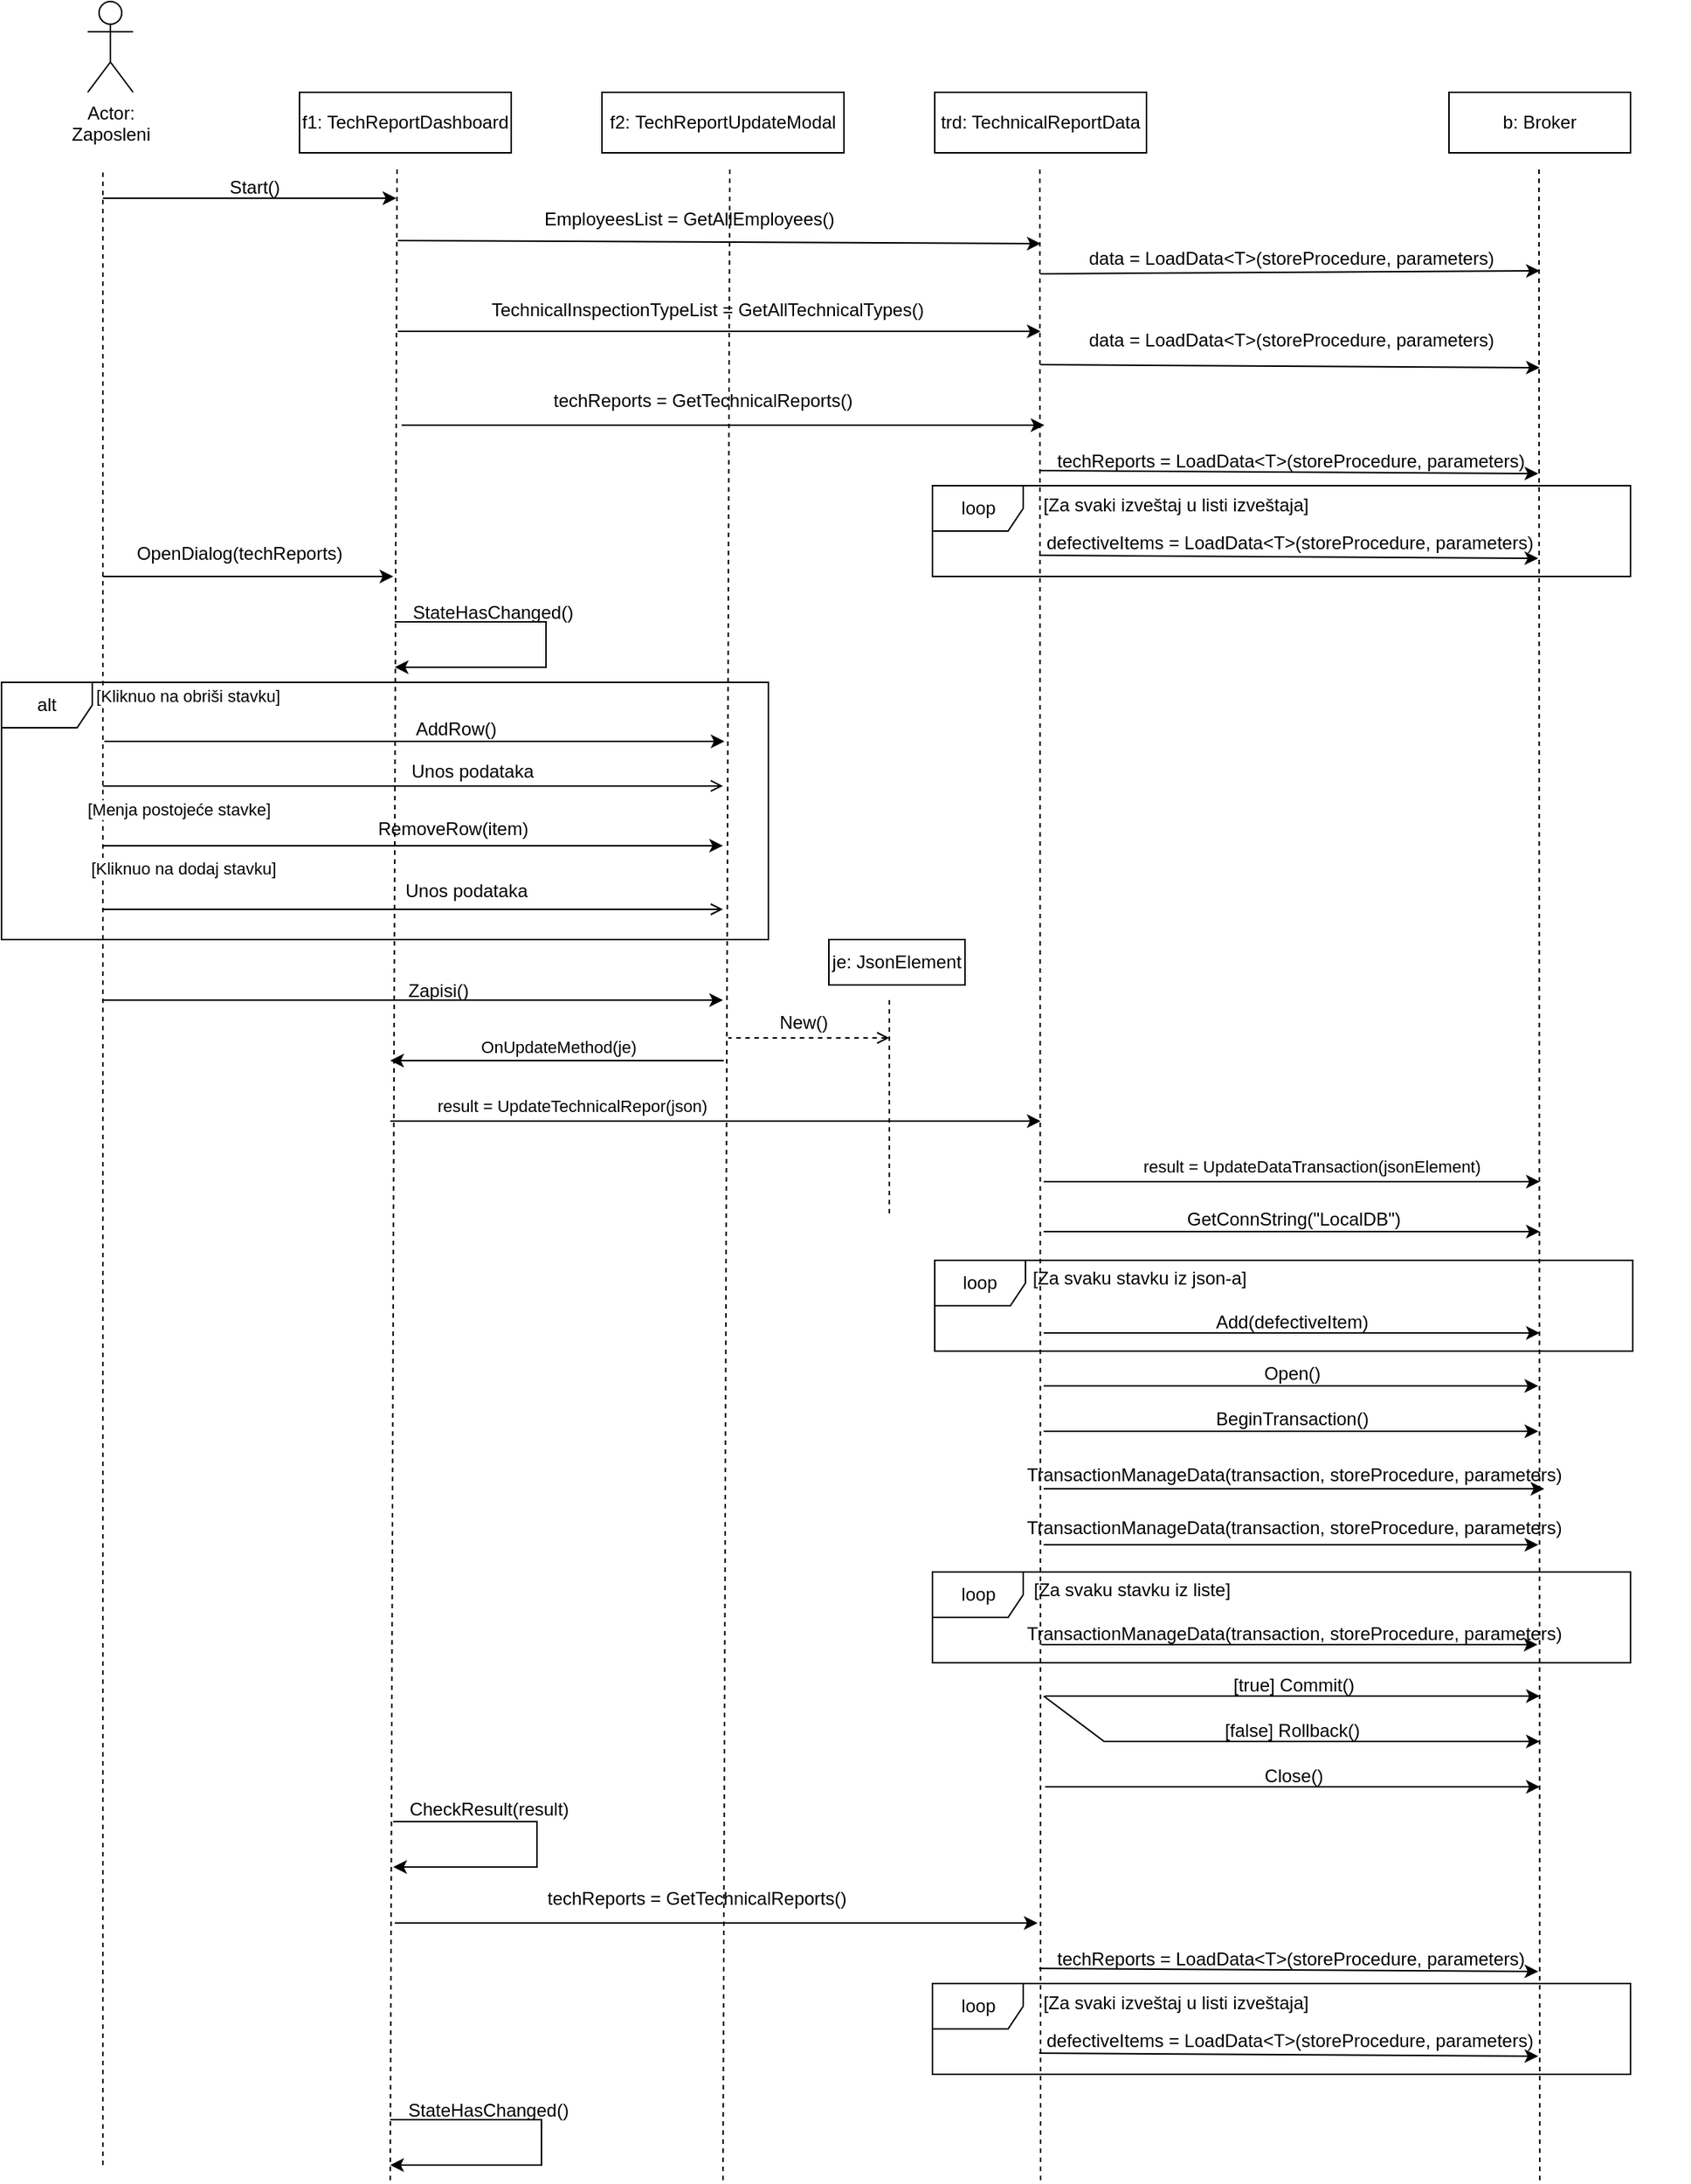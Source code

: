 <mxfile version="24.1.0" type="device">
  <diagram name="Page-1" id="amhHHgLnpISnhOW2O3Xh">
    <mxGraphModel dx="2250" dy="707" grid="1" gridSize="10" guides="1" tooltips="1" connect="1" arrows="1" fold="1" page="1" pageScale="1" pageWidth="850" pageHeight="1100" math="0" shadow="0">
      <root>
        <mxCell id="0" />
        <mxCell id="1" parent="0" />
        <mxCell id="1scbNrq97T2HsttYwg7P-1" value="Actor:&lt;br&gt;Zaposleni" style="shape=umlActor;verticalLabelPosition=bottom;verticalAlign=top;html=1;outlineConnect=0;" vertex="1" parent="1">
          <mxGeometry x="10" y="10" width="30" height="60" as="geometry" />
        </mxCell>
        <mxCell id="1scbNrq97T2HsttYwg7P-2" value="f1: TechReportDashboard" style="rounded=0;whiteSpace=wrap;html=1;" vertex="1" parent="1">
          <mxGeometry x="150" y="70" width="140" height="40" as="geometry" />
        </mxCell>
        <mxCell id="1scbNrq97T2HsttYwg7P-3" value="trd: TechnicalReportData" style="rounded=0;whiteSpace=wrap;html=1;" vertex="1" parent="1">
          <mxGeometry x="570" y="70" width="140" height="40" as="geometry" />
        </mxCell>
        <mxCell id="1scbNrq97T2HsttYwg7P-4" value="b: Broker" style="rounded=0;whiteSpace=wrap;html=1;" vertex="1" parent="1">
          <mxGeometry x="910" y="70" width="120" height="40" as="geometry" />
        </mxCell>
        <mxCell id="1scbNrq97T2HsttYwg7P-5" value="" style="endArrow=none;dashed=1;html=1;rounded=0;" edge="1" parent="1">
          <mxGeometry width="50" height="50" relative="1" as="geometry">
            <mxPoint x="20" y="1440" as="sourcePoint" />
            <mxPoint x="20" y="120" as="targetPoint" />
          </mxGeometry>
        </mxCell>
        <mxCell id="1scbNrq97T2HsttYwg7P-6" value="" style="endArrow=none;dashed=1;html=1;rounded=0;" edge="1" parent="1">
          <mxGeometry width="50" height="50" relative="1" as="geometry">
            <mxPoint x="210" y="1450" as="sourcePoint" />
            <mxPoint x="214.5" y="120" as="targetPoint" />
          </mxGeometry>
        </mxCell>
        <mxCell id="1scbNrq97T2HsttYwg7P-7" value="" style="endArrow=none;dashed=1;html=1;rounded=0;" edge="1" parent="1">
          <mxGeometry width="50" height="50" relative="1" as="geometry">
            <mxPoint x="640" y="1450" as="sourcePoint" />
            <mxPoint x="639.5" y="120" as="targetPoint" />
          </mxGeometry>
        </mxCell>
        <mxCell id="1scbNrq97T2HsttYwg7P-8" value="" style="endArrow=none;dashed=1;html=1;rounded=0;" edge="1" parent="1">
          <mxGeometry width="50" height="50" relative="1" as="geometry">
            <mxPoint x="970" y="1450" as="sourcePoint" />
            <mxPoint x="969.5" y="120" as="targetPoint" />
          </mxGeometry>
        </mxCell>
        <mxCell id="1scbNrq97T2HsttYwg7P-9" value="EmployeesList = GetAllEmployees()" style="text;whiteSpace=wrap;" vertex="1" parent="1">
          <mxGeometry x="310" y="140" width="205" height="40" as="geometry" />
        </mxCell>
        <mxCell id="1scbNrq97T2HsttYwg7P-10" value="" style="endArrow=classic;html=1;rounded=0;" edge="1" parent="1">
          <mxGeometry width="50" height="50" relative="1" as="geometry">
            <mxPoint x="215" y="168" as="sourcePoint" />
            <mxPoint x="640" y="170" as="targetPoint" />
          </mxGeometry>
        </mxCell>
        <mxCell id="1scbNrq97T2HsttYwg7P-11" value="" style="endArrow=classic;html=1;rounded=0;" edge="1" parent="1">
          <mxGeometry width="50" height="50" relative="1" as="geometry">
            <mxPoint x="640" y="190" as="sourcePoint" />
            <mxPoint x="970" y="188" as="targetPoint" />
          </mxGeometry>
        </mxCell>
        <mxCell id="1scbNrq97T2HsttYwg7P-12" value="data = LoadData&lt;T&gt;(storeProcedure, parameters)" style="text;whiteSpace=wrap;" vertex="1" parent="1">
          <mxGeometry x="670" y="166" width="297" height="40" as="geometry" />
        </mxCell>
        <mxCell id="1scbNrq97T2HsttYwg7P-13" value="TechnicalInspectionTypeList = GetAllTechnicalTypes()" style="text;whiteSpace=wrap;" vertex="1" parent="1">
          <mxGeometry x="275" y="200" width="300" height="40" as="geometry" />
        </mxCell>
        <mxCell id="1scbNrq97T2HsttYwg7P-14" value="" style="endArrow=classic;html=1;rounded=0;" edge="1" parent="1">
          <mxGeometry width="50" height="50" relative="1" as="geometry">
            <mxPoint x="215" y="228" as="sourcePoint" />
            <mxPoint x="640" y="228" as="targetPoint" />
          </mxGeometry>
        </mxCell>
        <mxCell id="1scbNrq97T2HsttYwg7P-15" value="" style="endArrow=classic;html=1;rounded=0;" edge="1" parent="1">
          <mxGeometry width="50" height="50" relative="1" as="geometry">
            <mxPoint x="640" y="250" as="sourcePoint" />
            <mxPoint x="970" y="252" as="targetPoint" />
          </mxGeometry>
        </mxCell>
        <mxCell id="1scbNrq97T2HsttYwg7P-17" value="" style="endArrow=classic;html=1;rounded=0;" edge="1" parent="1">
          <mxGeometry width="50" height="50" relative="1" as="geometry">
            <mxPoint x="20" y="140" as="sourcePoint" />
            <mxPoint x="214" y="140" as="targetPoint" />
          </mxGeometry>
        </mxCell>
        <mxCell id="1scbNrq97T2HsttYwg7P-18" value="Start()" style="text;html=1;align=center;verticalAlign=middle;resizable=0;points=[];autosize=1;strokeColor=none;fillColor=none;" vertex="1" parent="1">
          <mxGeometry x="90" y="118" width="60" height="30" as="geometry" />
        </mxCell>
        <mxCell id="1scbNrq97T2HsttYwg7P-21" value="f2:&amp;nbsp;TechReportUpdateModal" style="rounded=0;whiteSpace=wrap;html=1;" vertex="1" parent="1">
          <mxGeometry x="350" y="70" width="160" height="40" as="geometry" />
        </mxCell>
        <mxCell id="1scbNrq97T2HsttYwg7P-22" value="" style="endArrow=none;dashed=1;html=1;rounded=0;" edge="1" parent="1">
          <mxGeometry width="50" height="50" relative="1" as="geometry">
            <mxPoint x="430" y="1450" as="sourcePoint" />
            <mxPoint x="434.5" y="120" as="targetPoint" />
          </mxGeometry>
        </mxCell>
        <mxCell id="1scbNrq97T2HsttYwg7P-45" value="[Kliknuo na dodaj stavku]" style="edgeLabel;html=1;align=center;verticalAlign=middle;resizable=0;points=[];" vertex="1" connectable="0" parent="1scbNrq97T2HsttYwg7P-22">
          <mxGeometry x="-0.027" y="-9" relative="1" as="geometry">
            <mxPoint x="-368" y="-220" as="offset" />
          </mxGeometry>
        </mxCell>
        <mxCell id="1scbNrq97T2HsttYwg7P-23" value="" style="endArrow=classic;html=1;rounded=0;" edge="1" parent="1">
          <mxGeometry width="50" height="50" relative="1" as="geometry">
            <mxPoint x="217.5" y="290" as="sourcePoint" />
            <mxPoint x="642.5" y="290" as="targetPoint" />
          </mxGeometry>
        </mxCell>
        <mxCell id="1scbNrq97T2HsttYwg7P-27" value="techReports = GetTechnicalReports()" style="text;whiteSpace=wrap;" vertex="1" parent="1">
          <mxGeometry x="316" y="260" width="217.5" height="40" as="geometry" />
        </mxCell>
        <mxCell id="1scbNrq97T2HsttYwg7P-29" value="" style="endArrow=classic;html=1;rounded=0;" edge="1" parent="1">
          <mxGeometry width="50" height="50" relative="1" as="geometry">
            <mxPoint x="639" y="320" as="sourcePoint" />
            <mxPoint x="969" y="322" as="targetPoint" />
          </mxGeometry>
        </mxCell>
        <mxCell id="1scbNrq97T2HsttYwg7P-30" value="data = LoadData&lt;T&gt;(storeProcedure, parameters)" style="text;whiteSpace=wrap;" vertex="1" parent="1">
          <mxGeometry x="670" y="220" width="297" height="20" as="geometry" />
        </mxCell>
        <mxCell id="1scbNrq97T2HsttYwg7P-31" value="techReports = LoadData&lt;T&gt;(storeProcedure, parameters)" style="text;whiteSpace=wrap;" vertex="1" parent="1">
          <mxGeometry x="648.5" y="300" width="340" height="40" as="geometry" />
        </mxCell>
        <mxCell id="1scbNrq97T2HsttYwg7P-32" value="" style="endArrow=classic;html=1;rounded=0;" edge="1" parent="1">
          <mxGeometry width="50" height="50" relative="1" as="geometry">
            <mxPoint x="639" y="376" as="sourcePoint" />
            <mxPoint x="969" y="378" as="targetPoint" />
          </mxGeometry>
        </mxCell>
        <mxCell id="1scbNrq97T2HsttYwg7P-33" value="loop" style="shape=umlFrame;whiteSpace=wrap;html=1;pointerEvents=0;" vertex="1" parent="1">
          <mxGeometry x="568.5" y="330" width="461.5" height="60" as="geometry" />
        </mxCell>
        <mxCell id="1scbNrq97T2HsttYwg7P-34" value="[Za svaki izveštaj u listi izveštaja]" style="text;html=1;align=center;verticalAlign=middle;resizable=0;points=[];autosize=1;strokeColor=none;fillColor=none;" vertex="1" parent="1">
          <mxGeometry x="629" y="328" width="200" height="30" as="geometry" />
        </mxCell>
        <mxCell id="1scbNrq97T2HsttYwg7P-36" value="defectiveItems = LoadData&lt;T&gt;(storeProcedure, parameters)" style="text;whiteSpace=wrap;" vertex="1" parent="1">
          <mxGeometry x="642" y="354" width="330" height="40" as="geometry" />
        </mxCell>
        <mxCell id="1scbNrq97T2HsttYwg7P-37" value="OpenDialog(&lt;span style=&quot;text-align: left; text-wrap: wrap;&quot;&gt;techReports&lt;/span&gt;)" style="text;html=1;align=center;verticalAlign=middle;resizable=0;points=[];autosize=1;strokeColor=none;fillColor=none;" vertex="1" parent="1">
          <mxGeometry x="30" y="360" width="160" height="30" as="geometry" />
        </mxCell>
        <mxCell id="1scbNrq97T2HsttYwg7P-38" value="" style="endArrow=classic;html=1;rounded=0;" edge="1" parent="1">
          <mxGeometry width="50" height="50" relative="1" as="geometry">
            <mxPoint x="213" y="420" as="sourcePoint" />
            <mxPoint x="213" y="450" as="targetPoint" />
            <Array as="points">
              <mxPoint x="313" y="420" />
              <mxPoint x="313" y="450" />
              <mxPoint x="263" y="450" />
            </Array>
          </mxGeometry>
        </mxCell>
        <mxCell id="1scbNrq97T2HsttYwg7P-39" value="StateHasChanged()" style="text;whiteSpace=wrap;" vertex="1" parent="1">
          <mxGeometry x="223" y="400" width="130" height="40" as="geometry" />
        </mxCell>
        <mxCell id="1scbNrq97T2HsttYwg7P-40" value="" style="endArrow=classic;html=1;rounded=0;" edge="1" parent="1">
          <mxGeometry width="50" height="50" relative="1" as="geometry">
            <mxPoint x="20" y="390" as="sourcePoint" />
            <mxPoint x="212" y="390" as="targetPoint" />
          </mxGeometry>
        </mxCell>
        <mxCell id="1scbNrq97T2HsttYwg7P-41" value="alt" style="shape=umlFrame;whiteSpace=wrap;html=1;pointerEvents=0;" vertex="1" parent="1">
          <mxGeometry x="-47" y="460" width="507" height="170" as="geometry" />
        </mxCell>
        <mxCell id="1scbNrq97T2HsttYwg7P-46" value="AddRow()" style="text;whiteSpace=wrap;" vertex="1" parent="1">
          <mxGeometry x="225" y="477" width="80" height="40" as="geometry" />
        </mxCell>
        <mxCell id="1scbNrq97T2HsttYwg7P-50" value="Unos podataka" style="text;html=1;align=center;verticalAlign=middle;resizable=0;points=[];autosize=1;strokeColor=none;fillColor=none;" vertex="1" parent="1">
          <mxGeometry x="214" y="504" width="100" height="30" as="geometry" />
        </mxCell>
        <mxCell id="1scbNrq97T2HsttYwg7P-51" value="[Kliknuo na obriši stavku]" style="edgeLabel;html=1;align=center;verticalAlign=middle;resizable=0;points=[];" vertex="1" connectable="0" parent="1">
          <mxGeometry x="76.002" y="469.003" as="geometry" />
        </mxCell>
        <mxCell id="1scbNrq97T2HsttYwg7P-52" value="RemoveRow(item)" style="text;whiteSpace=wrap;" vertex="1" parent="1">
          <mxGeometry x="200" y="543.47" width="100" height="40" as="geometry" />
        </mxCell>
        <mxCell id="1scbNrq97T2HsttYwg7P-54" value="[Menja postojeće stavke]" style="edgeLabel;html=1;align=center;verticalAlign=middle;resizable=0;points=[];" vertex="1" connectable="0" parent="1">
          <mxGeometry x="70.002" y="543.473" as="geometry" />
        </mxCell>
        <mxCell id="1scbNrq97T2HsttYwg7P-56" value="Unos podataka" style="text;html=1;align=center;verticalAlign=middle;resizable=0;points=[];autosize=1;strokeColor=none;fillColor=none;" vertex="1" parent="1">
          <mxGeometry x="210" y="583.47" width="100" height="30" as="geometry" />
        </mxCell>
        <mxCell id="1scbNrq97T2HsttYwg7P-57" value="" style="endArrow=classic;html=1;rounded=0;" edge="1" parent="1">
          <mxGeometry width="50" height="50" relative="1" as="geometry">
            <mxPoint x="21" y="499" as="sourcePoint" />
            <mxPoint x="431" y="499" as="targetPoint" />
          </mxGeometry>
        </mxCell>
        <mxCell id="1scbNrq97T2HsttYwg7P-62" value="" style="endArrow=classic;html=1;rounded=0;" edge="1" parent="1">
          <mxGeometry width="50" height="50" relative="1" as="geometry">
            <mxPoint x="20" y="567.94" as="sourcePoint" />
            <mxPoint x="430" y="567.94" as="targetPoint" />
          </mxGeometry>
        </mxCell>
        <mxCell id="1scbNrq97T2HsttYwg7P-64" value="" style="endArrow=open;html=1;rounded=0;endFill=0;" edge="1" parent="1">
          <mxGeometry width="50" height="50" relative="1" as="geometry">
            <mxPoint x="20" y="528.47" as="sourcePoint" />
            <mxPoint x="430" y="528.47" as="targetPoint" />
          </mxGeometry>
        </mxCell>
        <mxCell id="1scbNrq97T2HsttYwg7P-65" value="" style="endArrow=open;html=1;rounded=0;endFill=0;" edge="1" parent="1">
          <mxGeometry width="50" height="50" relative="1" as="geometry">
            <mxPoint x="20" y="610" as="sourcePoint" />
            <mxPoint x="430" y="610" as="targetPoint" />
          </mxGeometry>
        </mxCell>
        <mxCell id="1scbNrq97T2HsttYwg7P-66" value="Zapisi()" style="text;whiteSpace=wrap;" vertex="1" parent="1">
          <mxGeometry x="220" y="650" width="70" height="40" as="geometry" />
        </mxCell>
        <mxCell id="1scbNrq97T2HsttYwg7P-67" value="" style="endArrow=classic;html=1;rounded=0;" edge="1" parent="1">
          <mxGeometry width="50" height="50" relative="1" as="geometry">
            <mxPoint x="20" y="670" as="sourcePoint" />
            <mxPoint x="430" y="670" as="targetPoint" />
          </mxGeometry>
        </mxCell>
        <mxCell id="1scbNrq97T2HsttYwg7P-68" value="" style="endArrow=classic;html=1;rounded=0;" edge="1" parent="1">
          <mxGeometry width="50" height="50" relative="1" as="geometry">
            <mxPoint x="430.5" y="710" as="sourcePoint" />
            <mxPoint x="210" y="710" as="targetPoint" />
          </mxGeometry>
        </mxCell>
        <mxCell id="1scbNrq97T2HsttYwg7P-69" value="OnUpdateMethod(je)" style="edgeLabel;html=1;align=center;verticalAlign=middle;resizable=0;points=[];" vertex="1" connectable="0" parent="1scbNrq97T2HsttYwg7P-68">
          <mxGeometry x="-0.025" y="6" relative="1" as="geometry">
            <mxPoint x="-2" y="-15" as="offset" />
          </mxGeometry>
        </mxCell>
        <mxCell id="1scbNrq97T2HsttYwg7P-70" value="" style="endArrow=classic;html=1;rounded=0;" edge="1" parent="1">
          <mxGeometry width="50" height="50" relative="1" as="geometry">
            <mxPoint x="210" y="750" as="sourcePoint" />
            <mxPoint x="640" y="750" as="targetPoint" />
          </mxGeometry>
        </mxCell>
        <mxCell id="1scbNrq97T2HsttYwg7P-71" value="result =&amp;nbsp;UpdateTechnicalRepor(json)" style="edgeLabel;html=1;align=center;verticalAlign=middle;resizable=0;points=[];" vertex="1" connectable="0" parent="1scbNrq97T2HsttYwg7P-70">
          <mxGeometry x="-0.025" y="6" relative="1" as="geometry">
            <mxPoint x="-90" y="-4" as="offset" />
          </mxGeometry>
        </mxCell>
        <mxCell id="1scbNrq97T2HsttYwg7P-72" value="je: JsonElement" style="rounded=0;whiteSpace=wrap;html=1;" vertex="1" parent="1">
          <mxGeometry x="500" y="630" width="90" height="30" as="geometry" />
        </mxCell>
        <mxCell id="1scbNrq97T2HsttYwg7P-73" value="" style="endArrow=none;dashed=1;html=1;rounded=0;" edge="1" parent="1">
          <mxGeometry width="50" height="50" relative="1" as="geometry">
            <mxPoint x="540" y="670" as="sourcePoint" />
            <mxPoint x="540" y="812" as="targetPoint" />
          </mxGeometry>
        </mxCell>
        <mxCell id="1scbNrq97T2HsttYwg7P-74" value="" style="endArrow=none;dashed=1;html=1;rounded=0;strokeWidth=1;strokeColor=default;startArrow=open;startFill=0;" edge="1" parent="1">
          <mxGeometry width="50" height="50" relative="1" as="geometry">
            <mxPoint x="540" y="695" as="sourcePoint" />
            <mxPoint x="433.5" y="695" as="targetPoint" />
          </mxGeometry>
        </mxCell>
        <mxCell id="1scbNrq97T2HsttYwg7P-75" value="New()" style="text;html=1;align=center;verticalAlign=middle;resizable=0;points=[];autosize=1;strokeColor=none;fillColor=none;" vertex="1" parent="1">
          <mxGeometry x="452.5" y="670" width="60" height="30" as="geometry" />
        </mxCell>
        <mxCell id="1scbNrq97T2HsttYwg7P-76" value="" style="endArrow=classic;html=1;rounded=0;" edge="1" parent="1">
          <mxGeometry width="50" height="50" relative="1" as="geometry">
            <mxPoint x="642" y="790" as="sourcePoint" />
            <mxPoint x="970" y="790" as="targetPoint" />
          </mxGeometry>
        </mxCell>
        <mxCell id="1scbNrq97T2HsttYwg7P-77" value="result =&amp;nbsp;UpdateDataTransaction(jsonElement)" style="edgeLabel;html=1;align=center;verticalAlign=middle;resizable=0;points=[];" vertex="1" connectable="0" parent="1scbNrq97T2HsttYwg7P-76">
          <mxGeometry x="-0.025" y="6" relative="1" as="geometry">
            <mxPoint x="17" y="-4" as="offset" />
          </mxGeometry>
        </mxCell>
        <mxCell id="1scbNrq97T2HsttYwg7P-78" value="" style="endArrow=classic;html=1;rounded=0;" edge="1" parent="1">
          <mxGeometry width="50" height="50" relative="1" as="geometry">
            <mxPoint x="642" y="823" as="sourcePoint" />
            <mxPoint x="970" y="823" as="targetPoint" />
          </mxGeometry>
        </mxCell>
        <mxCell id="1scbNrq97T2HsttYwg7P-79" value="GetConnString(&quot;LocalDB&quot;)" style="text;html=1;align=center;verticalAlign=middle;resizable=0;points=[];autosize=1;strokeColor=none;fillColor=none;" vertex="1" parent="1">
          <mxGeometry x="727" y="800" width="160" height="30" as="geometry" />
        </mxCell>
        <mxCell id="1scbNrq97T2HsttYwg7P-80" value="" style="endArrow=classic;html=1;rounded=0;" edge="1" parent="1">
          <mxGeometry width="50" height="50" relative="1" as="geometry">
            <mxPoint x="642" y="925" as="sourcePoint" />
            <mxPoint x="969" y="925" as="targetPoint" />
          </mxGeometry>
        </mxCell>
        <mxCell id="1scbNrq97T2HsttYwg7P-81" value="Open()" style="text;html=1;align=center;verticalAlign=middle;resizable=0;points=[];autosize=1;strokeColor=none;fillColor=none;" vertex="1" parent="1">
          <mxGeometry x="776" y="902" width="60" height="30" as="geometry" />
        </mxCell>
        <mxCell id="1scbNrq97T2HsttYwg7P-82" value="" style="endArrow=classic;html=1;rounded=0;" edge="1" parent="1">
          <mxGeometry width="50" height="50" relative="1" as="geometry">
            <mxPoint x="642" y="955" as="sourcePoint" />
            <mxPoint x="969" y="955" as="targetPoint" />
          </mxGeometry>
        </mxCell>
        <mxCell id="1scbNrq97T2HsttYwg7P-83" value="BeginTransaction()" style="text;html=1;align=center;verticalAlign=middle;resizable=0;points=[];autosize=1;strokeColor=none;fillColor=none;" vertex="1" parent="1">
          <mxGeometry x="746" y="932" width="120" height="30" as="geometry" />
        </mxCell>
        <mxCell id="1scbNrq97T2HsttYwg7P-84" value="loop" style="shape=umlFrame;whiteSpace=wrap;html=1;pointerEvents=0;" vertex="1" parent="1">
          <mxGeometry x="570" y="842" width="461.5" height="60" as="geometry" />
        </mxCell>
        <mxCell id="1scbNrq97T2HsttYwg7P-85" value="[Za svaku stavku iz json-a]" style="text;html=1;align=center;verticalAlign=middle;resizable=0;points=[];autosize=1;strokeColor=none;fillColor=none;" vertex="1" parent="1">
          <mxGeometry x="625" y="839" width="160" height="30" as="geometry" />
        </mxCell>
        <mxCell id="1scbNrq97T2HsttYwg7P-86" value="" style="edgeStyle=none;orthogonalLoop=1;jettySize=auto;html=1;rounded=0;" edge="1" parent="1">
          <mxGeometry width="100" relative="1" as="geometry">
            <mxPoint x="642" y="890" as="sourcePoint" />
            <mxPoint x="970" y="890" as="targetPoint" />
            <Array as="points" />
          </mxGeometry>
        </mxCell>
        <mxCell id="1scbNrq97T2HsttYwg7P-87" value="Add(defectiveItem)" style="text;whiteSpace=wrap;" vertex="1" parent="1">
          <mxGeometry x="753.5" y="869" width="130" height="40" as="geometry" />
        </mxCell>
        <mxCell id="1scbNrq97T2HsttYwg7P-88" value="" style="endArrow=classic;html=1;rounded=0;" edge="1" parent="1">
          <mxGeometry width="50" height="50" relative="1" as="geometry">
            <mxPoint x="642" y="993" as="sourcePoint" />
            <mxPoint x="973" y="993" as="targetPoint" />
          </mxGeometry>
        </mxCell>
        <mxCell id="1scbNrq97T2HsttYwg7P-89" value="TransactionManageData(transaction, storeProcedure, parameters)" style="text;whiteSpace=wrap;" vertex="1" parent="1">
          <mxGeometry x="629" y="970" width="440" height="40" as="geometry" />
        </mxCell>
        <mxCell id="1scbNrq97T2HsttYwg7P-91" value="" style="endArrow=classic;html=1;rounded=0;" edge="1" parent="1">
          <mxGeometry width="50" height="50" relative="1" as="geometry">
            <mxPoint x="642" y="1030" as="sourcePoint" />
            <mxPoint x="969" y="1030" as="targetPoint" />
          </mxGeometry>
        </mxCell>
        <mxCell id="1scbNrq97T2HsttYwg7P-94" value="TransactionManageData(transaction, storeProcedure, parameters)" style="text;whiteSpace=wrap;" vertex="1" parent="1">
          <mxGeometry x="629" y="1005" width="440" height="40" as="geometry" />
        </mxCell>
        <mxCell id="1scbNrq97T2HsttYwg7P-99" value="loop" style="shape=umlFrame;whiteSpace=wrap;html=1;pointerEvents=0;" vertex="1" parent="1">
          <mxGeometry x="568.5" y="1048" width="461.5" height="60" as="geometry" />
        </mxCell>
        <mxCell id="1scbNrq97T2HsttYwg7P-100" value="[Za svaku stavku iz liste]" style="text;html=1;align=center;verticalAlign=middle;resizable=0;points=[];autosize=1;strokeColor=none;fillColor=none;" vertex="1" parent="1">
          <mxGeometry x="625" y="1045" width="150" height="30" as="geometry" />
        </mxCell>
        <mxCell id="1scbNrq97T2HsttYwg7P-101" value="" style="edgeStyle=none;orthogonalLoop=1;jettySize=auto;html=1;rounded=0;" edge="1" parent="1">
          <mxGeometry width="100" relative="1" as="geometry">
            <mxPoint x="640.5" y="1096" as="sourcePoint" />
            <mxPoint x="968.5" y="1096" as="targetPoint" />
            <Array as="points" />
          </mxGeometry>
        </mxCell>
        <mxCell id="1scbNrq97T2HsttYwg7P-103" value="TransactionManageData(transaction, storeProcedure, parameters)" style="text;whiteSpace=wrap;" vertex="1" parent="1">
          <mxGeometry x="629" y="1075" width="440" height="40" as="geometry" />
        </mxCell>
        <mxCell id="1scbNrq97T2HsttYwg7P-104" value="" style="endArrow=classic;html=1;rounded=0;" edge="1" parent="1">
          <mxGeometry width="50" height="50" relative="1" as="geometry">
            <mxPoint x="643" y="1130" as="sourcePoint" />
            <mxPoint x="970" y="1130" as="targetPoint" />
          </mxGeometry>
        </mxCell>
        <mxCell id="1scbNrq97T2HsttYwg7P-105" value="" style="endArrow=classic;html=1;rounded=0;" edge="1" parent="1">
          <mxGeometry width="50" height="50" relative="1" as="geometry">
            <mxPoint x="642" y="1130" as="sourcePoint" />
            <mxPoint x="970" y="1160" as="targetPoint" />
            <Array as="points">
              <mxPoint x="682" y="1160" />
            </Array>
          </mxGeometry>
        </mxCell>
        <mxCell id="1scbNrq97T2HsttYwg7P-106" value="[true] Commit()" style="text;html=1;align=center;verticalAlign=middle;resizable=0;points=[];autosize=1;strokeColor=none;fillColor=none;" vertex="1" parent="1">
          <mxGeometry x="757" y="1108" width="100" height="30" as="geometry" />
        </mxCell>
        <mxCell id="1scbNrq97T2HsttYwg7P-107" value="[false] Rollback()" style="text;html=1;align=center;verticalAlign=middle;resizable=0;points=[];autosize=1;strokeColor=none;fillColor=none;" vertex="1" parent="1">
          <mxGeometry x="751" y="1138" width="110" height="30" as="geometry" />
        </mxCell>
        <mxCell id="1scbNrq97T2HsttYwg7P-108" value="" style="endArrow=classic;html=1;rounded=0;" edge="1" parent="1">
          <mxGeometry width="50" height="50" relative="1" as="geometry">
            <mxPoint x="643" y="1190" as="sourcePoint" />
            <mxPoint x="970" y="1190" as="targetPoint" />
          </mxGeometry>
        </mxCell>
        <mxCell id="1scbNrq97T2HsttYwg7P-109" value="Close()" style="text;html=1;align=center;verticalAlign=middle;resizable=0;points=[];autosize=1;strokeColor=none;fillColor=none;" vertex="1" parent="1">
          <mxGeometry x="777" y="1168" width="60" height="30" as="geometry" />
        </mxCell>
        <mxCell id="1scbNrq97T2HsttYwg7P-110" value="" style="endArrow=classic;html=1;rounded=0;" edge="1" parent="1">
          <mxGeometry width="50" height="50" relative="1" as="geometry">
            <mxPoint x="212" y="1213" as="sourcePoint" />
            <mxPoint x="212" y="1243" as="targetPoint" />
            <Array as="points">
              <mxPoint x="307" y="1213" />
              <mxPoint x="307" y="1243" />
            </Array>
          </mxGeometry>
        </mxCell>
        <mxCell id="1scbNrq97T2HsttYwg7P-111" value="CheckResult(result)" style="text;html=1;align=center;verticalAlign=middle;resizable=0;points=[];autosize=1;strokeColor=none;fillColor=none;" vertex="1" parent="1">
          <mxGeometry x="210" y="1190" width="130" height="30" as="geometry" />
        </mxCell>
        <mxCell id="1scbNrq97T2HsttYwg7P-112" value="" style="endArrow=classic;html=1;rounded=0;" edge="1" parent="1">
          <mxGeometry width="50" height="50" relative="1" as="geometry">
            <mxPoint x="213" y="1280" as="sourcePoint" />
            <mxPoint x="638" y="1280" as="targetPoint" />
          </mxGeometry>
        </mxCell>
        <mxCell id="1scbNrq97T2HsttYwg7P-113" value="techReports = GetTechnicalReports()" style="text;whiteSpace=wrap;" vertex="1" parent="1">
          <mxGeometry x="311.5" y="1250" width="217.5" height="40" as="geometry" />
        </mxCell>
        <mxCell id="1scbNrq97T2HsttYwg7P-114" value="" style="endArrow=classic;html=1;rounded=0;" edge="1" parent="1">
          <mxGeometry width="50" height="50" relative="1" as="geometry">
            <mxPoint x="639" y="1310" as="sourcePoint" />
            <mxPoint x="969" y="1312" as="targetPoint" />
          </mxGeometry>
        </mxCell>
        <mxCell id="1scbNrq97T2HsttYwg7P-115" value="techReports = LoadData&lt;T&gt;(storeProcedure, parameters)" style="text;whiteSpace=wrap;" vertex="1" parent="1">
          <mxGeometry x="648.5" y="1290" width="340" height="40" as="geometry" />
        </mxCell>
        <mxCell id="1scbNrq97T2HsttYwg7P-116" value="" style="endArrow=classic;html=1;rounded=0;" edge="1" parent="1">
          <mxGeometry width="50" height="50" relative="1" as="geometry">
            <mxPoint x="639" y="1366" as="sourcePoint" />
            <mxPoint x="969" y="1368" as="targetPoint" />
          </mxGeometry>
        </mxCell>
        <mxCell id="1scbNrq97T2HsttYwg7P-117" value="loop" style="shape=umlFrame;whiteSpace=wrap;html=1;pointerEvents=0;" vertex="1" parent="1">
          <mxGeometry x="568.5" y="1320" width="461.5" height="60" as="geometry" />
        </mxCell>
        <mxCell id="1scbNrq97T2HsttYwg7P-118" value="[Za svaki izveštaj u listi izveštaja]" style="text;html=1;align=center;verticalAlign=middle;resizable=0;points=[];autosize=1;strokeColor=none;fillColor=none;" vertex="1" parent="1">
          <mxGeometry x="629" y="1318" width="200" height="30" as="geometry" />
        </mxCell>
        <mxCell id="1scbNrq97T2HsttYwg7P-119" value="defectiveItems = LoadData&lt;T&gt;(storeProcedure, parameters)" style="text;whiteSpace=wrap;" vertex="1" parent="1">
          <mxGeometry x="642" y="1344" width="330" height="40" as="geometry" />
        </mxCell>
        <mxCell id="1scbNrq97T2HsttYwg7P-120" value="" style="endArrow=classic;html=1;rounded=0;" edge="1" parent="1">
          <mxGeometry width="50" height="50" relative="1" as="geometry">
            <mxPoint x="210" y="1410" as="sourcePoint" />
            <mxPoint x="210" y="1440" as="targetPoint" />
            <Array as="points">
              <mxPoint x="310" y="1410" />
              <mxPoint x="310" y="1440" />
              <mxPoint x="260" y="1440" />
            </Array>
          </mxGeometry>
        </mxCell>
        <mxCell id="1scbNrq97T2HsttYwg7P-121" value="StateHasChanged()" style="text;whiteSpace=wrap;" vertex="1" parent="1">
          <mxGeometry x="220" y="1390" width="130" height="40" as="geometry" />
        </mxCell>
      </root>
    </mxGraphModel>
  </diagram>
</mxfile>
